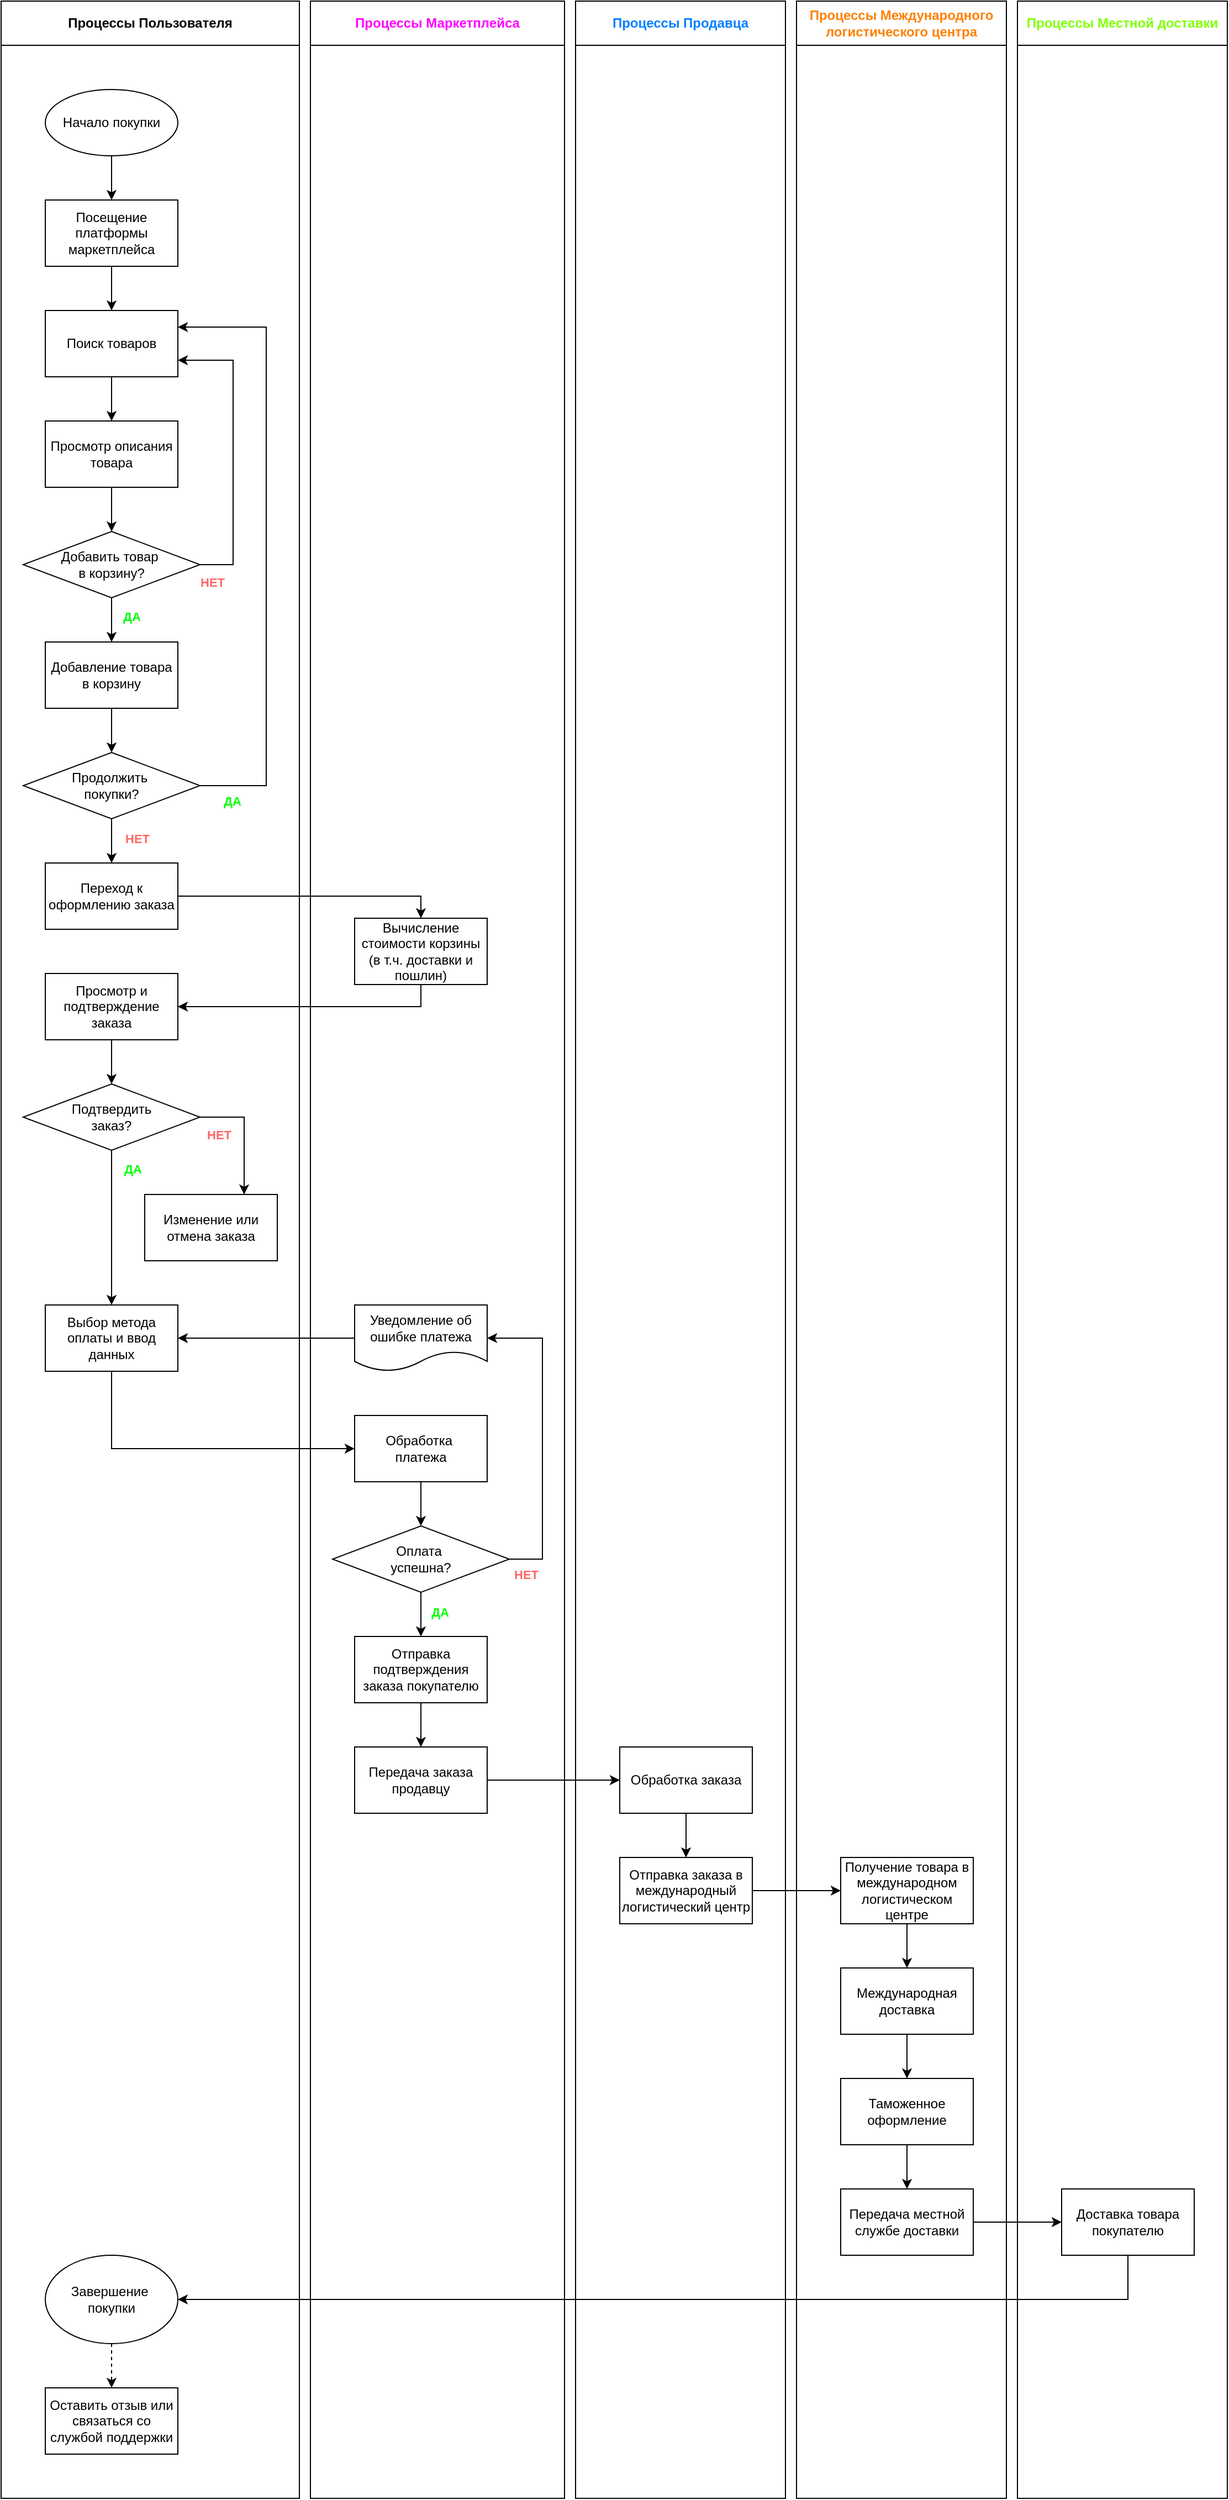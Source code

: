 <mxfile version="24.7.17">
  <diagram name="Страница — 1" id="vbVnq4oMsB8sux9MUjNO">
    <mxGraphModel dx="1803" dy="984" grid="1" gridSize="10" guides="1" tooltips="1" connect="1" arrows="1" fold="1" page="1" pageScale="1" pageWidth="827" pageHeight="1169" math="0" shadow="0">
      <root>
        <mxCell id="0" />
        <mxCell id="1" parent="0" />
        <mxCell id="agko139phNMVwNKXh4jt-72" value="Процессы Пользователя" style="swimlane;whiteSpace=wrap;html=1;startSize=40;" vertex="1" parent="1">
          <mxGeometry x="260" y="40" width="270" height="2260" as="geometry" />
        </mxCell>
        <mxCell id="agko139phNMVwNKXh4jt-5" value="" style="edgeStyle=orthogonalEdgeStyle;rounded=0;orthogonalLoop=1;jettySize=auto;html=1;" edge="1" parent="agko139phNMVwNKXh4jt-72" source="agko139phNMVwNKXh4jt-1" target="agko139phNMVwNKXh4jt-2">
          <mxGeometry relative="1" as="geometry" />
        </mxCell>
        <mxCell id="agko139phNMVwNKXh4jt-6" value="" style="edgeStyle=orthogonalEdgeStyle;rounded=0;orthogonalLoop=1;jettySize=auto;html=1;" edge="1" parent="agko139phNMVwNKXh4jt-72" source="agko139phNMVwNKXh4jt-2" target="agko139phNMVwNKXh4jt-3">
          <mxGeometry relative="1" as="geometry" />
        </mxCell>
        <mxCell id="agko139phNMVwNKXh4jt-2" value="Посещение платформы маркетплейса" style="rounded=0;whiteSpace=wrap;html=1;" vertex="1" parent="agko139phNMVwNKXh4jt-72">
          <mxGeometry x="40" y="180" width="120" height="60" as="geometry" />
        </mxCell>
        <mxCell id="agko139phNMVwNKXh4jt-9" value="" style="edgeStyle=orthogonalEdgeStyle;rounded=0;orthogonalLoop=1;jettySize=auto;html=1;" edge="1" parent="agko139phNMVwNKXh4jt-72" source="agko139phNMVwNKXh4jt-3" target="agko139phNMVwNKXh4jt-7">
          <mxGeometry relative="1" as="geometry" />
        </mxCell>
        <mxCell id="agko139phNMVwNKXh4jt-3" value="Поиск товаров" style="rounded=0;whiteSpace=wrap;html=1;" vertex="1" parent="agko139phNMVwNKXh4jt-72">
          <mxGeometry x="40" y="280" width="120" height="60" as="geometry" />
        </mxCell>
        <mxCell id="agko139phNMVwNKXh4jt-10" value="" style="edgeStyle=orthogonalEdgeStyle;rounded=0;orthogonalLoop=1;jettySize=auto;html=1;" edge="1" parent="agko139phNMVwNKXh4jt-72" source="agko139phNMVwNKXh4jt-7" target="agko139phNMVwNKXh4jt-8">
          <mxGeometry relative="1" as="geometry" />
        </mxCell>
        <mxCell id="agko139phNMVwNKXh4jt-7" value="Просмотр описания товара" style="rounded=0;whiteSpace=wrap;html=1;" vertex="1" parent="agko139phNMVwNKXh4jt-72">
          <mxGeometry x="40" y="380" width="120" height="60" as="geometry" />
        </mxCell>
        <mxCell id="agko139phNMVwNKXh4jt-12" value="" style="edgeStyle=orthogonalEdgeStyle;rounded=0;orthogonalLoop=1;jettySize=auto;html=1;" edge="1" parent="agko139phNMVwNKXh4jt-72" source="agko139phNMVwNKXh4jt-8" target="agko139phNMVwNKXh4jt-11">
          <mxGeometry relative="1" as="geometry" />
        </mxCell>
        <mxCell id="agko139phNMVwNKXh4jt-13" value="ДА" style="edgeLabel;html=1;align=center;verticalAlign=middle;resizable=0;points=[];fontStyle=1;fontColor=#00FF00;" vertex="1" connectable="0" parent="agko139phNMVwNKXh4jt-12">
          <mxGeometry x="0.04" y="5" relative="1" as="geometry">
            <mxPoint x="13" y="-4" as="offset" />
          </mxGeometry>
        </mxCell>
        <mxCell id="agko139phNMVwNKXh4jt-14" style="edgeStyle=orthogonalEdgeStyle;rounded=0;orthogonalLoop=1;jettySize=auto;html=1;exitX=1;exitY=0.5;exitDx=0;exitDy=0;entryX=1;entryY=0.75;entryDx=0;entryDy=0;" edge="1" parent="agko139phNMVwNKXh4jt-72" source="agko139phNMVwNKXh4jt-8" target="agko139phNMVwNKXh4jt-3">
          <mxGeometry relative="1" as="geometry">
            <mxPoint x="-10" y="460" as="sourcePoint" />
            <mxPoint x="10" y="260" as="targetPoint" />
            <Array as="points">
              <mxPoint x="210" y="510" />
              <mxPoint x="210" y="325" />
            </Array>
          </mxGeometry>
        </mxCell>
        <mxCell id="agko139phNMVwNKXh4jt-15" value="НЕТ" style="edgeLabel;html=1;align=center;verticalAlign=middle;resizable=0;points=[];fontStyle=1;fontColor=#FF6666;" vertex="1" connectable="0" parent="agko139phNMVwNKXh4jt-14">
          <mxGeometry x="-0.859" y="2" relative="1" as="geometry">
            <mxPoint x="-8" y="18" as="offset" />
          </mxGeometry>
        </mxCell>
        <mxCell id="agko139phNMVwNKXh4jt-8" value="&lt;div style=&quot;line-height: 120%;&quot;&gt;&lt;span style=&quot;background-color: initial;&quot;&gt;Добавить товар&amp;nbsp;&lt;/span&gt;&lt;/div&gt;&lt;div style=&quot;line-height: 120%;&quot;&gt;в корзину?&lt;/div&gt;" style="rhombus;whiteSpace=wrap;html=1;align=center;" vertex="1" parent="agko139phNMVwNKXh4jt-72">
          <mxGeometry x="20" y="480" width="160" height="60" as="geometry" />
        </mxCell>
        <mxCell id="agko139phNMVwNKXh4jt-17" value="" style="edgeStyle=orthogonalEdgeStyle;rounded=0;orthogonalLoop=1;jettySize=auto;html=1;" edge="1" parent="agko139phNMVwNKXh4jt-72" source="agko139phNMVwNKXh4jt-11" target="agko139phNMVwNKXh4jt-16">
          <mxGeometry relative="1" as="geometry" />
        </mxCell>
        <mxCell id="agko139phNMVwNKXh4jt-11" value="Добавление товара в корзину" style="whiteSpace=wrap;html=1;" vertex="1" parent="agko139phNMVwNKXh4jt-72">
          <mxGeometry x="40" y="580" width="120" height="60" as="geometry" />
        </mxCell>
        <mxCell id="agko139phNMVwNKXh4jt-19" value="" style="edgeStyle=orthogonalEdgeStyle;rounded=0;orthogonalLoop=1;jettySize=auto;html=1;" edge="1" parent="agko139phNMVwNKXh4jt-72" source="agko139phNMVwNKXh4jt-16" target="agko139phNMVwNKXh4jt-18">
          <mxGeometry relative="1" as="geometry" />
        </mxCell>
        <mxCell id="agko139phNMVwNKXh4jt-20" style="edgeStyle=orthogonalEdgeStyle;rounded=0;orthogonalLoop=1;jettySize=auto;html=1;exitX=1;exitY=0.5;exitDx=0;exitDy=0;entryX=1;entryY=0.25;entryDx=0;entryDy=0;" edge="1" parent="agko139phNMVwNKXh4jt-72" source="agko139phNMVwNKXh4jt-16" target="agko139phNMVwNKXh4jt-3">
          <mxGeometry relative="1" as="geometry">
            <Array as="points">
              <mxPoint x="240" y="710" />
              <mxPoint x="240" y="295" />
            </Array>
          </mxGeometry>
        </mxCell>
        <mxCell id="agko139phNMVwNKXh4jt-16" value="Продолжить&amp;nbsp;&lt;div&gt;покупки?&lt;/div&gt;" style="rhombus;whiteSpace=wrap;html=1;" vertex="1" parent="agko139phNMVwNKXh4jt-72">
          <mxGeometry x="20" y="680" width="160" height="60" as="geometry" />
        </mxCell>
        <mxCell id="agko139phNMVwNKXh4jt-30" value="" style="edgeStyle=orthogonalEdgeStyle;rounded=0;orthogonalLoop=1;jettySize=auto;html=1;" edge="1" parent="agko139phNMVwNKXh4jt-72" source="agko139phNMVwNKXh4jt-25" target="agko139phNMVwNKXh4jt-29">
          <mxGeometry relative="1" as="geometry" />
        </mxCell>
        <mxCell id="agko139phNMVwNKXh4jt-18" value="Переход к&lt;div&gt;оформлению&amp;nbsp;&lt;span style=&quot;background-color: initial;&quot;&gt;заказа&lt;/span&gt;&lt;/div&gt;" style="whiteSpace=wrap;html=1;" vertex="1" parent="agko139phNMVwNKXh4jt-72">
          <mxGeometry x="40" y="780" width="120" height="60" as="geometry" />
        </mxCell>
        <mxCell id="agko139phNMVwNKXh4jt-35" value="" style="edgeStyle=orthogonalEdgeStyle;rounded=0;orthogonalLoop=1;jettySize=auto;html=1;exitX=1;exitY=0.5;exitDx=0;exitDy=0;entryX=0.75;entryY=0;entryDx=0;entryDy=0;" edge="1" parent="agko139phNMVwNKXh4jt-72" source="agko139phNMVwNKXh4jt-29" target="agko139phNMVwNKXh4jt-34">
          <mxGeometry relative="1" as="geometry">
            <Array as="points">
              <mxPoint x="220" y="1010" />
            </Array>
          </mxGeometry>
        </mxCell>
        <mxCell id="agko139phNMVwNKXh4jt-29" value="Подтвердить &lt;br&gt;&lt;div&gt;заказ?&lt;/div&gt;" style="rhombus;whiteSpace=wrap;html=1;" vertex="1" parent="agko139phNMVwNKXh4jt-72">
          <mxGeometry x="20" y="980" width="160" height="60" as="geometry" />
        </mxCell>
        <mxCell id="agko139phNMVwNKXh4jt-34" value="Изменение или отмена заказа" style="whiteSpace=wrap;html=1;" vertex="1" parent="agko139phNMVwNKXh4jt-72">
          <mxGeometry x="130" y="1080" width="120" height="60" as="geometry" />
        </mxCell>
        <mxCell id="agko139phNMVwNKXh4jt-67" value="Завершение&amp;nbsp;&lt;div&gt;покупки&lt;/div&gt;" style="ellipse;whiteSpace=wrap;html=1;" vertex="1" parent="agko139phNMVwNKXh4jt-72">
          <mxGeometry x="40" y="2040" width="120" height="80" as="geometry" />
        </mxCell>
        <mxCell id="agko139phNMVwNKXh4jt-69" value="" style="endArrow=classic;html=1;rounded=0;dashed=1;exitX=0.5;exitY=1;exitDx=0;exitDy=0;entryX=0.5;entryY=0;entryDx=0;entryDy=0;" edge="1" parent="agko139phNMVwNKXh4jt-72" source="agko139phNMVwNKXh4jt-67" target="agko139phNMVwNKXh4jt-70">
          <mxGeometry width="50" height="50" relative="1" as="geometry">
            <mxPoint x="10" y="2730" as="sourcePoint" />
            <mxPoint x="-110" y="2760" as="targetPoint" />
          </mxGeometry>
        </mxCell>
        <mxCell id="agko139phNMVwNKXh4jt-70" value="Оставить отзыв или связаться со службой поддержки" style="whiteSpace=wrap;html=1;" vertex="1" parent="agko139phNMVwNKXh4jt-72">
          <mxGeometry x="40" y="2160" width="120" height="60" as="geometry" />
        </mxCell>
        <mxCell id="agko139phNMVwNKXh4jt-25" value="Просмотр и подтверждение заказа" style="whiteSpace=wrap;html=1;" vertex="1" parent="agko139phNMVwNKXh4jt-72">
          <mxGeometry x="40" y="880" width="120" height="60" as="geometry" />
        </mxCell>
        <mxCell id="agko139phNMVwNKXh4jt-1" value="Начало покупки" style="ellipse;whiteSpace=wrap;html=1;" vertex="1" parent="agko139phNMVwNKXh4jt-72">
          <mxGeometry x="40" y="80" width="120" height="60" as="geometry" />
        </mxCell>
        <mxCell id="agko139phNMVwNKXh4jt-95" value="ДА" style="edgeLabel;html=1;align=center;verticalAlign=middle;resizable=0;points=[];fontStyle=1;fontColor=#00FF00;" vertex="1" connectable="0" parent="agko139phNMVwNKXh4jt-72">
          <mxGeometry x="130.0" y="560.003" as="geometry">
            <mxPoint x="79" y="164" as="offset" />
          </mxGeometry>
        </mxCell>
        <mxCell id="agko139phNMVwNKXh4jt-31" value="Выбор метода оплаты и ввод данных" style="whiteSpace=wrap;html=1;" vertex="1" parent="agko139phNMVwNKXh4jt-72">
          <mxGeometry x="40.0" y="1180" width="120" height="60" as="geometry" />
        </mxCell>
        <mxCell id="agko139phNMVwNKXh4jt-32" value="" style="edgeStyle=orthogonalEdgeStyle;rounded=0;orthogonalLoop=1;jettySize=auto;html=1;" edge="1" parent="agko139phNMVwNKXh4jt-72" source="agko139phNMVwNKXh4jt-29" target="agko139phNMVwNKXh4jt-31">
          <mxGeometry relative="1" as="geometry" />
        </mxCell>
        <mxCell id="agko139phNMVwNKXh4jt-97" value="НЕТ" style="edgeLabel;html=1;align=center;verticalAlign=middle;resizable=0;points=[];fontStyle=1;fontColor=#FF6666;" vertex="1" connectable="0" parent="agko139phNMVwNKXh4jt-72">
          <mxGeometry x="275.005" y="805.0" as="geometry">
            <mxPoint x="-78" y="221" as="offset" />
          </mxGeometry>
        </mxCell>
        <mxCell id="agko139phNMVwNKXh4jt-98" value="ДА" style="edgeLabel;html=1;align=center;verticalAlign=middle;resizable=0;points=[];fontStyle=1;fontColor=#00FF00;" vertex="1" connectable="0" parent="agko139phNMVwNKXh4jt-72">
          <mxGeometry x="40.0" y="893.003" as="geometry">
            <mxPoint x="79" y="164" as="offset" />
          </mxGeometry>
        </mxCell>
        <mxCell id="agko139phNMVwNKXh4jt-84" value="&lt;font color=&quot;#ff00fe&quot;&gt;Процессы Маркетплейса&lt;/font&gt;" style="swimlane;whiteSpace=wrap;html=1;startSize=40;" vertex="1" parent="1">
          <mxGeometry x="540" y="40" width="230" height="2260" as="geometry" />
        </mxCell>
        <mxCell id="agko139phNMVwNKXh4jt-23" value="Вычисление стоимости корзины (в т.ч. доставки и пошлин)" style="whiteSpace=wrap;html=1;" vertex="1" parent="agko139phNMVwNKXh4jt-84">
          <mxGeometry x="40.0" y="830" width="120" height="60" as="geometry" />
        </mxCell>
        <mxCell id="agko139phNMVwNKXh4jt-99" value="" style="edgeStyle=orthogonalEdgeStyle;rounded=0;orthogonalLoop=1;jettySize=auto;html=1;" edge="1" parent="agko139phNMVwNKXh4jt-84" source="agko139phNMVwNKXh4jt-37" target="agko139phNMVwNKXh4jt-39">
          <mxGeometry relative="1" as="geometry" />
        </mxCell>
        <mxCell id="agko139phNMVwNKXh4jt-37" value="Обработка&amp;nbsp;&lt;div&gt;платежа&lt;/div&gt;" style="whiteSpace=wrap;html=1;" vertex="1" parent="agko139phNMVwNKXh4jt-84">
          <mxGeometry x="40.0" y="1280" width="120" height="60" as="geometry" />
        </mxCell>
        <mxCell id="agko139phNMVwNKXh4jt-42" value="" style="edgeStyle=orthogonalEdgeStyle;rounded=0;orthogonalLoop=1;jettySize=auto;html=1;" edge="1" parent="agko139phNMVwNKXh4jt-84" source="agko139phNMVwNKXh4jt-39" target="agko139phNMVwNKXh4jt-41">
          <mxGeometry relative="1" as="geometry" />
        </mxCell>
        <mxCell id="agko139phNMVwNKXh4jt-39" value="Оплата&amp;nbsp;&lt;div&gt;успешна?&lt;/div&gt;" style="rhombus;whiteSpace=wrap;html=1;" vertex="1" parent="agko139phNMVwNKXh4jt-84">
          <mxGeometry x="20" y="1380" width="160" height="60" as="geometry" />
        </mxCell>
        <mxCell id="agko139phNMVwNKXh4jt-50" value="" style="edgeStyle=orthogonalEdgeStyle;rounded=0;orthogonalLoop=1;jettySize=auto;html=1;" edge="1" parent="agko139phNMVwNKXh4jt-84" source="agko139phNMVwNKXh4jt-41" target="agko139phNMVwNKXh4jt-49">
          <mxGeometry relative="1" as="geometry" />
        </mxCell>
        <mxCell id="agko139phNMVwNKXh4jt-41" value="Отправка подтверждения заказа покупателю" style="whiteSpace=wrap;html=1;" vertex="1" parent="agko139phNMVwNKXh4jt-84">
          <mxGeometry x="40.0" y="1480" width="120" height="60" as="geometry" />
        </mxCell>
        <mxCell id="agko139phNMVwNKXh4jt-49" value="Передача заказа продавцу" style="whiteSpace=wrap;html=1;" vertex="1" parent="agko139phNMVwNKXh4jt-84">
          <mxGeometry x="40.0" y="1580" width="120" height="60" as="geometry" />
        </mxCell>
        <mxCell id="agko139phNMVwNKXh4jt-71" value="Уведомление об ошибке платежа" style="shape=document;whiteSpace=wrap;html=1;boundedLbl=1;" vertex="1" parent="agko139phNMVwNKXh4jt-84">
          <mxGeometry x="40" y="1180" width="120" height="60" as="geometry" />
        </mxCell>
        <mxCell id="agko139phNMVwNKXh4jt-47" value="" style="edgeStyle=orthogonalEdgeStyle;rounded=0;orthogonalLoop=1;jettySize=auto;html=1;entryX=1;entryY=0.5;entryDx=0;entryDy=0;exitX=1;exitY=0.5;exitDx=0;exitDy=0;" edge="1" parent="agko139phNMVwNKXh4jt-84" source="agko139phNMVwNKXh4jt-39" target="agko139phNMVwNKXh4jt-71">
          <mxGeometry relative="1" as="geometry">
            <mxPoint x="500.05" y="1530" as="targetPoint" />
            <Array as="points">
              <mxPoint x="210" y="1410" />
              <mxPoint x="210" y="1210" />
            </Array>
          </mxGeometry>
        </mxCell>
        <mxCell id="agko139phNMVwNKXh4jt-104" value="НЕТ" style="edgeLabel;html=1;align=center;verticalAlign=middle;resizable=0;points=[];fontStyle=1;fontColor=#FF6666;" vertex="1" connectable="0" parent="agko139phNMVwNKXh4jt-84">
          <mxGeometry x="273.005" y="1203.0" as="geometry">
            <mxPoint x="-78" y="221" as="offset" />
          </mxGeometry>
        </mxCell>
        <mxCell id="agko139phNMVwNKXh4jt-105" value="ДА" style="edgeLabel;html=1;align=center;verticalAlign=middle;resizable=0;points=[];fontStyle=1;fontColor=#00FF00;" vertex="1" connectable="0" parent="agko139phNMVwNKXh4jt-84">
          <mxGeometry x="38.0" y="1294.003" as="geometry">
            <mxPoint x="79" y="164" as="offset" />
          </mxGeometry>
        </mxCell>
        <mxCell id="agko139phNMVwNKXh4jt-85" value="&lt;font color=&quot;#007fff&quot;&gt;Процессы Продавца&lt;/font&gt;" style="swimlane;whiteSpace=wrap;html=1;startSize=40;" vertex="1" parent="1">
          <mxGeometry x="780" y="40" width="190" height="2260" as="geometry" />
        </mxCell>
        <mxCell id="agko139phNMVwNKXh4jt-54" value="" style="edgeStyle=orthogonalEdgeStyle;rounded=0;orthogonalLoop=1;jettySize=auto;html=1;" edge="1" parent="agko139phNMVwNKXh4jt-85" source="agko139phNMVwNKXh4jt-51" target="agko139phNMVwNKXh4jt-53">
          <mxGeometry relative="1" as="geometry" />
        </mxCell>
        <mxCell id="agko139phNMVwNKXh4jt-51" value="Обработка заказа" style="whiteSpace=wrap;html=1;" vertex="1" parent="agko139phNMVwNKXh4jt-85">
          <mxGeometry x="40" y="1580" width="120" height="60" as="geometry" />
        </mxCell>
        <mxCell id="agko139phNMVwNKXh4jt-53" value="Отправка заказа в международный логистический центр" style="whiteSpace=wrap;html=1;" vertex="1" parent="agko139phNMVwNKXh4jt-85">
          <mxGeometry x="40" y="1680" width="120" height="60" as="geometry" />
        </mxCell>
        <mxCell id="agko139phNMVwNKXh4jt-86" value="&lt;font color=&quot;#ff8000&quot;&gt;Процессы Международного логистического центра&lt;/font&gt;" style="swimlane;whiteSpace=wrap;html=1;startSize=40;" vertex="1" parent="1">
          <mxGeometry x="980" y="40" width="190" height="2260" as="geometry" />
        </mxCell>
        <mxCell id="agko139phNMVwNKXh4jt-88" value="" style="edgeStyle=orthogonalEdgeStyle;rounded=0;orthogonalLoop=1;jettySize=auto;html=1;" edge="1" parent="agko139phNMVwNKXh4jt-86" source="agko139phNMVwNKXh4jt-89" target="agko139phNMVwNKXh4jt-91">
          <mxGeometry relative="1" as="geometry" />
        </mxCell>
        <mxCell id="agko139phNMVwNKXh4jt-89" value="Получение товара в международном логистическом центре" style="whiteSpace=wrap;html=1;" vertex="1" parent="agko139phNMVwNKXh4jt-86">
          <mxGeometry x="40" y="1680" width="120" height="60" as="geometry" />
        </mxCell>
        <mxCell id="agko139phNMVwNKXh4jt-90" value="" style="edgeStyle=orthogonalEdgeStyle;rounded=0;orthogonalLoop=1;jettySize=auto;html=1;" edge="1" parent="agko139phNMVwNKXh4jt-86" source="agko139phNMVwNKXh4jt-91" target="agko139phNMVwNKXh4jt-93">
          <mxGeometry relative="1" as="geometry" />
        </mxCell>
        <mxCell id="agko139phNMVwNKXh4jt-91" value="Международная доставка" style="whiteSpace=wrap;html=1;" vertex="1" parent="agko139phNMVwNKXh4jt-86">
          <mxGeometry x="40" y="1780" width="120" height="60" as="geometry" />
        </mxCell>
        <mxCell id="agko139phNMVwNKXh4jt-92" value="" style="edgeStyle=orthogonalEdgeStyle;rounded=0;orthogonalLoop=1;jettySize=auto;html=1;" edge="1" parent="agko139phNMVwNKXh4jt-86" source="agko139phNMVwNKXh4jt-93" target="agko139phNMVwNKXh4jt-94">
          <mxGeometry relative="1" as="geometry" />
        </mxCell>
        <mxCell id="agko139phNMVwNKXh4jt-93" value="Таможенное оформление" style="whiteSpace=wrap;html=1;" vertex="1" parent="agko139phNMVwNKXh4jt-86">
          <mxGeometry x="40" y="1880" width="120" height="60" as="geometry" />
        </mxCell>
        <mxCell id="agko139phNMVwNKXh4jt-94" value="Передача местной службе доставки" style="whiteSpace=wrap;html=1;" vertex="1" parent="agko139phNMVwNKXh4jt-86">
          <mxGeometry x="40" y="1980" width="120" height="60" as="geometry" />
        </mxCell>
        <mxCell id="agko139phNMVwNKXh4jt-87" value="&lt;font color=&quot;#80ff00&quot;&gt;Процессы Местной доставки&lt;/font&gt;" style="swimlane;whiteSpace=wrap;html=1;startSize=40;" vertex="1" parent="1">
          <mxGeometry x="1180" y="40" width="190" height="2260" as="geometry" />
        </mxCell>
        <mxCell id="agko139phNMVwNKXh4jt-63" value="Доставка товара покупателю" style="whiteSpace=wrap;html=1;" vertex="1" parent="agko139phNMVwNKXh4jt-87">
          <mxGeometry x="40" y="1980" width="120" height="60" as="geometry" />
        </mxCell>
        <mxCell id="agko139phNMVwNKXh4jt-96" value="НЕТ" style="edgeLabel;html=1;align=center;verticalAlign=middle;resizable=0;points=[];fontStyle=1;fontColor=#FF6666;" vertex="1" connectable="0" parent="1">
          <mxGeometry x="460.895" y="577.0" as="geometry">
            <mxPoint x="-78" y="221" as="offset" />
          </mxGeometry>
        </mxCell>
        <mxCell id="agko139phNMVwNKXh4jt-24" value="" style="edgeStyle=orthogonalEdgeStyle;rounded=0;orthogonalLoop=1;jettySize=auto;html=1;entryX=0.5;entryY=0;entryDx=0;entryDy=0;" edge="1" parent="1" source="agko139phNMVwNKXh4jt-18" target="agko139phNMVwNKXh4jt-23">
          <mxGeometry relative="1" as="geometry" />
        </mxCell>
        <mxCell id="agko139phNMVwNKXh4jt-26" value="" style="edgeStyle=orthogonalEdgeStyle;rounded=0;orthogonalLoop=1;jettySize=auto;html=1;entryX=1;entryY=0.5;entryDx=0;entryDy=0;" edge="1" parent="1" source="agko139phNMVwNKXh4jt-23" target="agko139phNMVwNKXh4jt-25">
          <mxGeometry relative="1" as="geometry">
            <mxPoint x="450" y="950" as="targetPoint" />
            <Array as="points">
              <mxPoint x="640" y="950" />
            </Array>
          </mxGeometry>
        </mxCell>
        <mxCell id="agko139phNMVwNKXh4jt-52" value="" style="edgeStyle=orthogonalEdgeStyle;rounded=0;orthogonalLoop=1;jettySize=auto;html=1;" edge="1" parent="1" source="agko139phNMVwNKXh4jt-49" target="agko139phNMVwNKXh4jt-51">
          <mxGeometry relative="1" as="geometry" />
        </mxCell>
        <mxCell id="agko139phNMVwNKXh4jt-38" value="" style="edgeStyle=orthogonalEdgeStyle;rounded=0;orthogonalLoop=1;jettySize=auto;html=1;exitX=0.5;exitY=1;exitDx=0;exitDy=0;entryX=0;entryY=0.5;entryDx=0;entryDy=0;" edge="1" parent="1" source="agko139phNMVwNKXh4jt-31" target="agko139phNMVwNKXh4jt-37">
          <mxGeometry relative="1" as="geometry">
            <Array as="points">
              <mxPoint x="360" y="1350" />
            </Array>
          </mxGeometry>
        </mxCell>
        <mxCell id="agko139phNMVwNKXh4jt-103" style="edgeStyle=orthogonalEdgeStyle;rounded=0;orthogonalLoop=1;jettySize=auto;html=1;exitX=0;exitY=0.5;exitDx=0;exitDy=0;entryX=1;entryY=0.5;entryDx=0;entryDy=0;" edge="1" parent="1" source="agko139phNMVwNKXh4jt-71" target="agko139phNMVwNKXh4jt-31">
          <mxGeometry relative="1" as="geometry" />
        </mxCell>
        <mxCell id="agko139phNMVwNKXh4jt-56" value="" style="edgeStyle=orthogonalEdgeStyle;rounded=0;orthogonalLoop=1;jettySize=auto;html=1;entryX=0;entryY=0.5;entryDx=0;entryDy=0;" edge="1" parent="1" source="agko139phNMVwNKXh4jt-53" target="agko139phNMVwNKXh4jt-89">
          <mxGeometry relative="1" as="geometry">
            <mxPoint x="-670" y="2210" as="targetPoint" />
          </mxGeometry>
        </mxCell>
        <mxCell id="agko139phNMVwNKXh4jt-64" value="" style="edgeStyle=orthogonalEdgeStyle;rounded=0;orthogonalLoop=1;jettySize=auto;html=1;exitX=1;exitY=0.5;exitDx=0;exitDy=0;" edge="1" parent="1" source="agko139phNMVwNKXh4jt-94" target="agko139phNMVwNKXh4jt-63">
          <mxGeometry relative="1" as="geometry">
            <mxPoint x="-790" y="2630" as="sourcePoint" />
          </mxGeometry>
        </mxCell>
        <mxCell id="agko139phNMVwNKXh4jt-68" value="" style="edgeStyle=orthogonalEdgeStyle;rounded=0;orthogonalLoop=1;jettySize=auto;html=1;entryX=1;entryY=0.5;entryDx=0;entryDy=0;" edge="1" parent="1" source="agko139phNMVwNKXh4jt-63" target="agko139phNMVwNKXh4jt-67">
          <mxGeometry relative="1" as="geometry">
            <Array as="points">
              <mxPoint x="1280" y="2120" />
            </Array>
          </mxGeometry>
        </mxCell>
      </root>
    </mxGraphModel>
  </diagram>
</mxfile>
